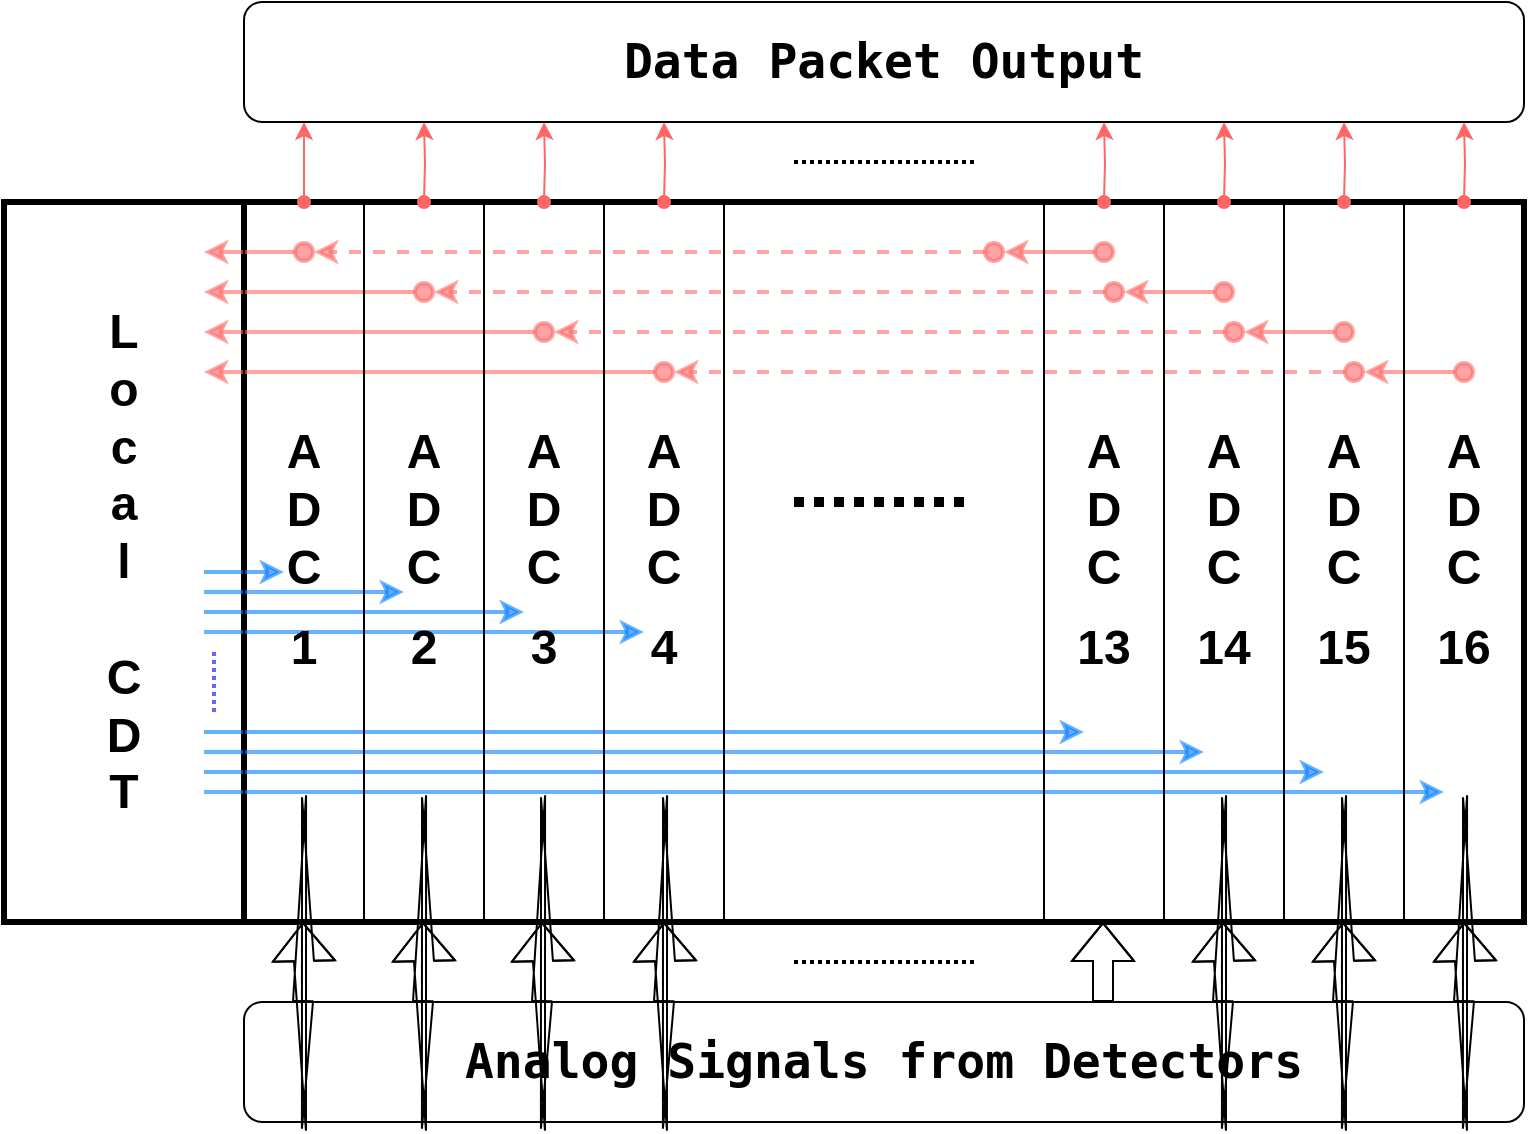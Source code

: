 <mxfile version="14.6.11" type="github">
  <diagram id="c4hljf-op57V5p_WFwa3" name="Page-1">
    <mxGraphModel dx="782" dy="478" grid="1" gridSize="10" guides="1" tooltips="1" connect="1" arrows="1" fold="1" page="1" pageScale="1" pageWidth="850" pageHeight="1100" math="0" shadow="0">
      <root>
        <mxCell id="0" />
        <mxCell id="1" parent="0" />
        <mxCell id="8QlNRYFuqzHitPFtihIb-22" value="&lt;span style=&quot;font-size: 24px&quot;&gt;L&lt;br&gt;o&lt;br&gt;c&lt;br&gt;a&lt;br&gt;l&lt;br&gt;&lt;br&gt;C&lt;/span&gt;&lt;br style=&quot;font-size: 24px&quot;&gt;&lt;span style=&quot;font-size: 24px&quot;&gt;D&lt;/span&gt;&lt;br style=&quot;font-size: 24px&quot;&gt;&lt;span style=&quot;font-size: 24px&quot;&gt;T&lt;/span&gt;" style="rounded=0;whiteSpace=wrap;html=1;fontStyle=1;strokeWidth=3;fillColor=none;" parent="1" vertex="1">
          <mxGeometry x="85" y="120" width="120" height="360" as="geometry" />
        </mxCell>
        <mxCell id="hFf1qqq5Lb1legIOFx4f-27" value="" style="rounded=0;whiteSpace=wrap;html=1;fillColor=none;strokeWidth=3;" vertex="1" parent="1">
          <mxGeometry x="85" y="120" width="760" height="360" as="geometry" />
        </mxCell>
        <mxCell id="69VbU7b6xLRJc8Qlh2rl-4" value="" style="endArrow=classic;html=1;strokeColor=#FF6666;fillColor=#FF6666;gradientColor=none;opacity=60;strokeWidth=2;startArrow=oval;startFill=1;startSize=9;" parent="1" edge="1">
          <mxGeometry width="50" height="50" relative="1" as="geometry">
            <mxPoint x="235" y="145" as="sourcePoint" />
            <mxPoint x="185" y="145" as="targetPoint" />
          </mxGeometry>
        </mxCell>
        <mxCell id="69VbU7b6xLRJc8Qlh2rl-22" value="" style="endArrow=classic;html=1;fillColor=#FF6666;gradientColor=none;opacity=60;strokeWidth=2;strokeColor=#007FFF;" parent="1" edge="1">
          <mxGeometry width="50" height="50" relative="1" as="geometry">
            <mxPoint x="185" y="305" as="sourcePoint" />
            <mxPoint x="225" y="305" as="targetPoint" />
          </mxGeometry>
        </mxCell>
        <mxCell id="hFf1qqq5Lb1legIOFx4f-32" value="" style="endArrow=classic;html=1;strokeColor=#FF6666;fillColor=#FF6666;gradientColor=none;opacity=60;strokeWidth=2;startArrow=oval;startFill=1;startSize=9;" edge="1" parent="1">
          <mxGeometry width="50" height="50" relative="1" as="geometry">
            <mxPoint x="295" y="165" as="sourcePoint" />
            <mxPoint x="185" y="165" as="targetPoint" />
          </mxGeometry>
        </mxCell>
        <mxCell id="hFf1qqq5Lb1legIOFx4f-34" value="" style="endArrow=classic;html=1;strokeColor=#FF6666;fillColor=#FF6666;gradientColor=none;opacity=60;strokeWidth=2;startArrow=oval;startFill=1;startSize=9;" edge="1" parent="1">
          <mxGeometry width="50" height="50" relative="1" as="geometry">
            <mxPoint x="355" y="185" as="sourcePoint" />
            <mxPoint x="185" y="185" as="targetPoint" />
          </mxGeometry>
        </mxCell>
        <mxCell id="hFf1qqq5Lb1legIOFx4f-36" value="" style="endArrow=classic;html=1;strokeColor=#FF6666;fillColor=#FF6666;gradientColor=none;opacity=60;strokeWidth=2;startArrow=oval;startFill=1;startSize=9;" edge="1" parent="1">
          <mxGeometry width="50" height="50" relative="1" as="geometry">
            <mxPoint x="415" y="205" as="sourcePoint" />
            <mxPoint x="185" y="205" as="targetPoint" />
          </mxGeometry>
        </mxCell>
        <mxCell id="hFf1qqq5Lb1legIOFx4f-45" value="" style="endArrow=classic;html=1;strokeColor=#FF6666;fillColor=#FF6666;gradientColor=none;opacity=60;strokeWidth=2;startArrow=oval;startFill=1;startSize=9;" edge="1" parent="1">
          <mxGeometry x="585" y="145" width="50" height="50" as="geometry">
            <mxPoint x="635" y="145" as="sourcePoint" />
            <mxPoint x="585" y="145" as="targetPoint" />
          </mxGeometry>
        </mxCell>
        <mxCell id="hFf1qqq5Lb1legIOFx4f-46" value="" style="endArrow=classic;html=1;strokeColor=#FF6666;fillColor=#FF6666;gradientColor=none;opacity=60;strokeWidth=2;startArrow=oval;startFill=1;startSize=9;" edge="1" parent="1">
          <mxGeometry x="585" y="145" width="50" height="50" as="geometry">
            <mxPoint x="695" y="165" as="sourcePoint" />
            <mxPoint x="645" y="165" as="targetPoint" />
          </mxGeometry>
        </mxCell>
        <mxCell id="hFf1qqq5Lb1legIOFx4f-47" value="" style="endArrow=classic;html=1;strokeColor=#FF6666;fillColor=#FF6666;gradientColor=none;opacity=60;strokeWidth=2;startArrow=oval;startFill=1;startSize=9;" edge="1" parent="1">
          <mxGeometry x="585" y="145" width="50" height="50" as="geometry">
            <mxPoint x="755" y="185" as="sourcePoint" />
            <mxPoint x="705" y="185" as="targetPoint" />
          </mxGeometry>
        </mxCell>
        <mxCell id="hFf1qqq5Lb1legIOFx4f-48" value="" style="endArrow=classic;html=1;strokeColor=#FF6666;fillColor=#FF6666;gradientColor=none;opacity=60;strokeWidth=2;startArrow=oval;startFill=1;startSize=9;" edge="1" parent="1">
          <mxGeometry x="585" y="145" width="50" height="50" as="geometry">
            <mxPoint x="815" y="205" as="sourcePoint" />
            <mxPoint x="765" y="205" as="targetPoint" />
          </mxGeometry>
        </mxCell>
        <mxCell id="hFf1qqq5Lb1legIOFx4f-50" value="" style="endArrow=classic;html=1;strokeColor=#FF6666;fillColor=#FF6666;gradientColor=none;opacity=60;strokeWidth=2;startArrow=oval;startFill=1;dashed=1;startSize=9;" edge="1" parent="1">
          <mxGeometry x="235" y="145" width="50" height="50" as="geometry">
            <mxPoint x="580" y="145" as="sourcePoint" />
            <mxPoint x="240" y="145" as="targetPoint" />
          </mxGeometry>
        </mxCell>
        <mxCell id="hFf1qqq5Lb1legIOFx4f-51" value="" style="endArrow=classic;html=1;strokeColor=#FF6666;fillColor=#FF6666;gradientColor=none;opacity=60;strokeWidth=2;startArrow=oval;startFill=1;dashed=1;startSize=9;" edge="1" parent="1">
          <mxGeometry x="235" y="145" width="50" height="50" as="geometry">
            <mxPoint x="640" y="165" as="sourcePoint" />
            <mxPoint x="300" y="165" as="targetPoint" />
          </mxGeometry>
        </mxCell>
        <mxCell id="hFf1qqq5Lb1legIOFx4f-52" value="" style="endArrow=classic;html=1;strokeColor=#FF6666;fillColor=#FF6666;gradientColor=none;opacity=60;strokeWidth=2;startArrow=oval;startFill=1;dashed=1;startSize=9;" edge="1" parent="1">
          <mxGeometry x="355" y="185" width="50" height="50" as="geometry">
            <mxPoint x="700" y="185" as="sourcePoint" />
            <mxPoint x="360" y="185" as="targetPoint" />
          </mxGeometry>
        </mxCell>
        <mxCell id="hFf1qqq5Lb1legIOFx4f-53" value="" style="endArrow=classic;html=1;strokeColor=#FF6666;fillColor=#FF6666;gradientColor=none;opacity=60;strokeWidth=2;startArrow=oval;startFill=1;dashed=1;startSize=9;" edge="1" parent="1">
          <mxGeometry x="355" y="185" width="50" height="50" as="geometry">
            <mxPoint x="760" y="205" as="sourcePoint" />
            <mxPoint x="420" y="205" as="targetPoint" />
          </mxGeometry>
        </mxCell>
        <mxCell id="hFf1qqq5Lb1legIOFx4f-67" value="" style="endArrow=none;dashed=1;html=1;startSize=9;strokeWidth=5;dashPattern=1 1;" edge="1" parent="1">
          <mxGeometry width="50" height="50" relative="1" as="geometry">
            <mxPoint x="480" y="270" as="sourcePoint" />
            <mxPoint x="570" y="270" as="targetPoint" />
          </mxGeometry>
        </mxCell>
        <mxCell id="hFf1qqq5Lb1legIOFx4f-68" value="" style="endArrow=classic;html=1;fillColor=#FF6666;gradientColor=none;opacity=60;strokeWidth=2;strokeColor=#007FFF;" edge="1" parent="1">
          <mxGeometry width="50" height="50" relative="1" as="geometry">
            <mxPoint x="185" y="315" as="sourcePoint" />
            <mxPoint x="285" y="315" as="targetPoint" />
          </mxGeometry>
        </mxCell>
        <mxCell id="hFf1qqq5Lb1legIOFx4f-69" value="" style="endArrow=classic;html=1;fillColor=#FF6666;gradientColor=none;opacity=60;strokeWidth=2;strokeColor=#007FFF;" edge="1" parent="1">
          <mxGeometry width="50" height="50" relative="1" as="geometry">
            <mxPoint x="185" y="325" as="sourcePoint" />
            <mxPoint x="345" y="325" as="targetPoint" />
          </mxGeometry>
        </mxCell>
        <mxCell id="hFf1qqq5Lb1legIOFx4f-70" value="" style="endArrow=classic;html=1;fillColor=#FF6666;gradientColor=none;opacity=60;strokeWidth=2;strokeColor=#007FFF;" edge="1" parent="1">
          <mxGeometry width="50" height="50" relative="1" as="geometry">
            <mxPoint x="185" y="335" as="sourcePoint" />
            <mxPoint x="405" y="335" as="targetPoint" />
          </mxGeometry>
        </mxCell>
        <mxCell id="hFf1qqq5Lb1legIOFx4f-71" value="" style="endArrow=classic;html=1;fillColor=#FF6666;gradientColor=none;opacity=60;strokeWidth=2;strokeColor=#007FFF;" edge="1" parent="1">
          <mxGeometry width="50" height="50" relative="1" as="geometry">
            <mxPoint x="185" y="385" as="sourcePoint" />
            <mxPoint x="625" y="385" as="targetPoint" />
          </mxGeometry>
        </mxCell>
        <mxCell id="hFf1qqq5Lb1legIOFx4f-72" value="" style="endArrow=classic;html=1;fillColor=#FF6666;gradientColor=none;opacity=60;strokeWidth=2;strokeColor=#007FFF;" edge="1" parent="1">
          <mxGeometry width="50" height="50" relative="1" as="geometry">
            <mxPoint x="185" y="395" as="sourcePoint" />
            <mxPoint x="685" y="395" as="targetPoint" />
          </mxGeometry>
        </mxCell>
        <mxCell id="hFf1qqq5Lb1legIOFx4f-73" value="" style="endArrow=classic;html=1;fillColor=#FF6666;gradientColor=none;opacity=60;strokeWidth=2;strokeColor=#007FFF;" edge="1" parent="1">
          <mxGeometry width="50" height="50" relative="1" as="geometry">
            <mxPoint x="185" y="405" as="sourcePoint" />
            <mxPoint x="745" y="405" as="targetPoint" />
          </mxGeometry>
        </mxCell>
        <mxCell id="hFf1qqq5Lb1legIOFx4f-74" value="" style="endArrow=classic;html=1;fillColor=#FF6666;gradientColor=none;opacity=60;strokeWidth=2;strokeColor=#007FFF;" edge="1" parent="1">
          <mxGeometry width="50" height="50" relative="1" as="geometry">
            <mxPoint x="185" y="415" as="sourcePoint" />
            <mxPoint x="805" y="415" as="targetPoint" />
          </mxGeometry>
        </mxCell>
        <mxCell id="8QlNRYFuqzHitPFtihIb-23" value="&lt;span style=&quot;font-size: 24px&quot;&gt;A&lt;/span&gt;&lt;br&gt;&lt;span style=&quot;font-size: 24px&quot;&gt;D&lt;/span&gt;&lt;br&gt;&lt;span style=&quot;font-size: 24px&quot;&gt;C&lt;/span&gt;&lt;br&gt;&lt;p&gt;&lt;font style=&quot;font-size: 24px&quot;&gt;1&lt;/font&gt;&lt;/p&gt;&lt;p&gt;&lt;/p&gt;" style="rounded=0;whiteSpace=wrap;html=1;fontStyle=1;fillColor=none;" parent="1" vertex="1">
          <mxGeometry x="205" y="120" width="60" height="360" as="geometry" />
        </mxCell>
        <mxCell id="8QlNRYFuqzHitPFtihIb-76" style="edgeStyle=orthogonalEdgeStyle;rounded=0;orthogonalLoop=1;jettySize=auto;html=1;exitX=0.5;exitY=1;exitDx=0;exitDy=0;startArrow=block;startFill=1;endArrow=none;endFill=0;shape=flexArrow;fontStyle=1" parent="1" edge="1">
          <mxGeometry relative="1" as="geometry">
            <mxPoint x="634.5" y="520" as="targetPoint" />
            <mxPoint x="634.5" y="480" as="sourcePoint" />
            <Array as="points">
              <mxPoint x="635" y="500" />
              <mxPoint x="635" y="500" />
            </Array>
          </mxGeometry>
        </mxCell>
        <mxCell id="8QlNRYFuqzHitPFtihIb-77" value="&lt;pre&gt;&lt;font style=&quot;font-size: 24px&quot;&gt;Analog Signals from Detectors&lt;/font&gt;&lt;/pre&gt;" style="rounded=1;whiteSpace=wrap;html=1;fontStyle=1" parent="1" vertex="1">
          <mxGeometry x="205" y="520" width="640" height="60" as="geometry" />
        </mxCell>
        <mxCell id="8QlNRYFuqzHitPFtihIb-44" style="edgeStyle=orthogonalEdgeStyle;rounded=0;orthogonalLoop=1;jettySize=auto;html=1;fillColor=#e51400;startArrow=oval;startFill=1;strokeWidth=1;fontStyle=1;strokeColor=#FF6666;" parent="1" source="8QlNRYFuqzHitPFtihIb-23" edge="1">
          <mxGeometry relative="1" as="geometry">
            <mxPoint x="235" y="80" as="targetPoint" />
          </mxGeometry>
        </mxCell>
        <mxCell id="hFf1qqq5Lb1legIOFx4f-1" value="&lt;pre&gt;&lt;font style=&quot;font-size: 24px&quot;&gt;Data Packet Output&lt;/font&gt;&lt;/pre&gt;" style="rounded=1;whiteSpace=wrap;html=1;fontStyle=1" vertex="1" parent="1">
          <mxGeometry x="205" y="20" width="640" height="60" as="geometry" />
        </mxCell>
        <mxCell id="hFf1qqq5Lb1legIOFx4f-31" value="&lt;span style=&quot;font-size: 24px&quot;&gt;A&lt;/span&gt;&lt;br&gt;&lt;span style=&quot;font-size: 24px&quot;&gt;D&lt;/span&gt;&lt;br&gt;&lt;span style=&quot;font-size: 24px&quot;&gt;C&lt;/span&gt;&lt;br&gt;&lt;p&gt;&lt;font style=&quot;font-size: 24px&quot;&gt;2&lt;/font&gt;&lt;/p&gt;&lt;p&gt;&lt;/p&gt;" style="rounded=0;whiteSpace=wrap;html=1;fontStyle=1;fillColor=none;" vertex="1" parent="1">
          <mxGeometry x="265" y="120" width="60" height="360" as="geometry" />
        </mxCell>
        <mxCell id="hFf1qqq5Lb1legIOFx4f-33" value="&lt;span style=&quot;font-size: 24px&quot;&gt;A&lt;/span&gt;&lt;br&gt;&lt;span style=&quot;font-size: 24px&quot;&gt;D&lt;/span&gt;&lt;br&gt;&lt;span style=&quot;font-size: 24px&quot;&gt;C&lt;/span&gt;&lt;br&gt;&lt;p&gt;&lt;font style=&quot;font-size: 24px&quot;&gt;3&lt;/font&gt;&lt;/p&gt;&lt;p&gt;&lt;/p&gt;" style="rounded=0;whiteSpace=wrap;html=1;fontStyle=1;fillColor=none;" vertex="1" parent="1">
          <mxGeometry x="325" y="120" width="60" height="360" as="geometry" />
        </mxCell>
        <mxCell id="hFf1qqq5Lb1legIOFx4f-35" value="&lt;span style=&quot;font-size: 24px&quot;&gt;A&lt;/span&gt;&lt;br&gt;&lt;span style=&quot;font-size: 24px&quot;&gt;D&lt;/span&gt;&lt;br&gt;&lt;span style=&quot;font-size: 24px&quot;&gt;C&lt;/span&gt;&lt;br&gt;&lt;p&gt;&lt;font style=&quot;font-size: 24px&quot;&gt;4&lt;/font&gt;&lt;/p&gt;&lt;p&gt;&lt;/p&gt;" style="rounded=0;whiteSpace=wrap;html=1;fontStyle=1;fillColor=none;" vertex="1" parent="1">
          <mxGeometry x="385" y="120" width="60" height="360" as="geometry" />
        </mxCell>
        <mxCell id="hFf1qqq5Lb1legIOFx4f-41" value="&lt;span style=&quot;font-size: 24px&quot;&gt;A&lt;/span&gt;&lt;br&gt;&lt;span style=&quot;font-size: 24px&quot;&gt;D&lt;/span&gt;&lt;br&gt;&lt;span style=&quot;font-size: 24px&quot;&gt;C&lt;/span&gt;&lt;br&gt;&lt;p&gt;&lt;font style=&quot;font-size: 24px&quot;&gt;16&lt;/font&gt;&lt;/p&gt;&lt;p&gt;&lt;/p&gt;" style="rounded=0;whiteSpace=wrap;html=1;fontStyle=1;fillColor=none;" vertex="1" parent="1">
          <mxGeometry x="785" y="120" width="60" height="360" as="geometry" />
        </mxCell>
        <mxCell id="hFf1qqq5Lb1legIOFx4f-42" value="&lt;span style=&quot;font-size: 24px&quot;&gt;A&lt;/span&gt;&lt;br&gt;&lt;span style=&quot;font-size: 24px&quot;&gt;D&lt;/span&gt;&lt;br&gt;&lt;span style=&quot;font-size: 24px&quot;&gt;C&lt;/span&gt;&lt;br&gt;&lt;p&gt;&lt;font style=&quot;font-size: 24px&quot;&gt;15&lt;/font&gt;&lt;/p&gt;&lt;p&gt;&lt;/p&gt;" style="rounded=0;whiteSpace=wrap;html=1;fontStyle=1;fillColor=none;" vertex="1" parent="1">
          <mxGeometry x="725" y="120" width="60" height="360" as="geometry" />
        </mxCell>
        <mxCell id="hFf1qqq5Lb1legIOFx4f-43" value="&lt;span style=&quot;font-size: 24px&quot;&gt;A&lt;/span&gt;&lt;br&gt;&lt;span style=&quot;font-size: 24px&quot;&gt;D&lt;/span&gt;&lt;br&gt;&lt;span style=&quot;font-size: 24px&quot;&gt;C&lt;/span&gt;&lt;br&gt;&lt;p&gt;&lt;font style=&quot;font-size: 24px&quot;&gt;14&lt;/font&gt;&lt;/p&gt;&lt;p&gt;&lt;/p&gt;" style="rounded=0;whiteSpace=wrap;html=1;fontStyle=1;fillColor=none;" vertex="1" parent="1">
          <mxGeometry x="665" y="120" width="60" height="360" as="geometry" />
        </mxCell>
        <mxCell id="hFf1qqq5Lb1legIOFx4f-44" value="&lt;span style=&quot;font-size: 24px&quot;&gt;A&lt;/span&gt;&lt;br&gt;&lt;span style=&quot;font-size: 24px&quot;&gt;D&lt;/span&gt;&lt;br&gt;&lt;span style=&quot;font-size: 24px&quot;&gt;C&lt;/span&gt;&lt;br&gt;&lt;p&gt;&lt;font style=&quot;font-size: 24px&quot;&gt;13&lt;/font&gt;&lt;/p&gt;&lt;p&gt;&lt;/p&gt;" style="rounded=0;whiteSpace=wrap;html=1;fontStyle=1;fillColor=none;" vertex="1" parent="1">
          <mxGeometry x="605" y="120" width="60" height="360" as="geometry" />
        </mxCell>
        <mxCell id="hFf1qqq5Lb1legIOFx4f-57" style="edgeStyle=orthogonalEdgeStyle;rounded=0;orthogonalLoop=1;jettySize=auto;html=1;fillColor=#e51400;startArrow=oval;startFill=1;strokeWidth=1;fontStyle=1;strokeColor=#FF6666;" edge="1" parent="1">
          <mxGeometry relative="1" as="geometry">
            <mxPoint x="295" y="80" as="targetPoint" />
            <mxPoint x="295" y="120" as="sourcePoint" />
          </mxGeometry>
        </mxCell>
        <mxCell id="hFf1qqq5Lb1legIOFx4f-60" value="" style="group" vertex="1" connectable="0" parent="1">
          <mxGeometry x="355" y="80" width="60" height="40" as="geometry" />
        </mxCell>
        <mxCell id="hFf1qqq5Lb1legIOFx4f-58" style="edgeStyle=orthogonalEdgeStyle;rounded=0;orthogonalLoop=1;jettySize=auto;html=1;fillColor=#e51400;startArrow=oval;startFill=1;strokeWidth=1;fontStyle=1;strokeColor=#FF6666;" edge="1" parent="hFf1qqq5Lb1legIOFx4f-60">
          <mxGeometry relative="1" as="geometry">
            <mxPoint as="targetPoint" />
            <mxPoint y="40" as="sourcePoint" />
          </mxGeometry>
        </mxCell>
        <mxCell id="hFf1qqq5Lb1legIOFx4f-59" style="edgeStyle=orthogonalEdgeStyle;rounded=0;orthogonalLoop=1;jettySize=auto;html=1;fillColor=#e51400;startArrow=oval;startFill=1;strokeWidth=1;fontStyle=1;strokeColor=#FF6666;" edge="1" parent="hFf1qqq5Lb1legIOFx4f-60">
          <mxGeometry relative="1" as="geometry">
            <mxPoint x="60" as="targetPoint" />
            <mxPoint x="60" y="40" as="sourcePoint" />
          </mxGeometry>
        </mxCell>
        <mxCell id="hFf1qqq5Lb1legIOFx4f-66" value="" style="group" vertex="1" connectable="0" parent="1">
          <mxGeometry x="635" y="80" width="180" height="40" as="geometry" />
        </mxCell>
        <mxCell id="hFf1qqq5Lb1legIOFx4f-61" style="edgeStyle=orthogonalEdgeStyle;rounded=0;orthogonalLoop=1;jettySize=auto;html=1;fillColor=#e51400;startArrow=oval;startFill=1;strokeWidth=1;fontStyle=1;strokeColor=#FF6666;" edge="1" parent="hFf1qqq5Lb1legIOFx4f-66">
          <mxGeometry relative="1" as="geometry">
            <mxPoint as="targetPoint" />
            <mxPoint y="40" as="sourcePoint" />
          </mxGeometry>
        </mxCell>
        <mxCell id="hFf1qqq5Lb1legIOFx4f-62" style="edgeStyle=orthogonalEdgeStyle;rounded=0;orthogonalLoop=1;jettySize=auto;html=1;fillColor=#e51400;startArrow=oval;startFill=1;strokeWidth=1;fontStyle=1;strokeColor=#FF6666;" edge="1" parent="hFf1qqq5Lb1legIOFx4f-66">
          <mxGeometry relative="1" as="geometry">
            <mxPoint x="60" as="targetPoint" />
            <mxPoint x="60" y="40" as="sourcePoint" />
          </mxGeometry>
        </mxCell>
        <mxCell id="hFf1qqq5Lb1legIOFx4f-63" value="" style="group" vertex="1" connectable="0" parent="hFf1qqq5Lb1legIOFx4f-66">
          <mxGeometry x="120" width="60" height="40" as="geometry" />
        </mxCell>
        <mxCell id="hFf1qqq5Lb1legIOFx4f-64" style="edgeStyle=orthogonalEdgeStyle;rounded=0;orthogonalLoop=1;jettySize=auto;html=1;fillColor=#e51400;startArrow=oval;startFill=1;strokeWidth=1;fontStyle=1;strokeColor=#FF6666;" edge="1" parent="hFf1qqq5Lb1legIOFx4f-63">
          <mxGeometry relative="1" as="geometry">
            <mxPoint as="targetPoint" />
            <mxPoint y="40" as="sourcePoint" />
          </mxGeometry>
        </mxCell>
        <mxCell id="hFf1qqq5Lb1legIOFx4f-65" style="edgeStyle=orthogonalEdgeStyle;rounded=0;orthogonalLoop=1;jettySize=auto;html=1;fillColor=#e51400;startArrow=oval;startFill=1;strokeWidth=1;fontStyle=1;strokeColor=#FF6666;" edge="1" parent="hFf1qqq5Lb1legIOFx4f-63">
          <mxGeometry relative="1" as="geometry">
            <mxPoint x="60" as="targetPoint" />
            <mxPoint x="60" y="40" as="sourcePoint" />
          </mxGeometry>
        </mxCell>
        <mxCell id="hFf1qqq5Lb1legIOFx4f-78" style="edgeStyle=orthogonalEdgeStyle;rounded=0;orthogonalLoop=1;jettySize=auto;html=1;exitX=0.5;exitY=1;exitDx=0;exitDy=0;startArrow=block;startFill=1;endArrow=none;endFill=0;shape=flexArrow;fontStyle=1" edge="1" parent="1">
          <mxGeometry relative="1" as="geometry">
            <mxPoint x="694.5" y="520" as="targetPoint" />
            <mxPoint x="694.5" y="480" as="sourcePoint" />
          </mxGeometry>
        </mxCell>
        <mxCell id="hFf1qqq5Lb1legIOFx4f-79" style="edgeStyle=orthogonalEdgeStyle;rounded=0;orthogonalLoop=1;jettySize=auto;html=1;exitX=0.5;exitY=1;exitDx=0;exitDy=0;startArrow=block;startFill=1;endArrow=none;endFill=0;shape=flexArrow;fontStyle=1" edge="1" parent="1">
          <mxGeometry relative="1" as="geometry">
            <mxPoint x="754.5" y="520" as="targetPoint" />
            <mxPoint x="754.5" y="480" as="sourcePoint" />
          </mxGeometry>
        </mxCell>
        <mxCell id="hFf1qqq5Lb1legIOFx4f-80" style="edgeStyle=orthogonalEdgeStyle;rounded=0;orthogonalLoop=1;jettySize=auto;html=1;exitX=0.5;exitY=1;exitDx=0;exitDy=0;startArrow=block;startFill=1;endArrow=none;endFill=0;shape=flexArrow;fontStyle=1" edge="1" parent="1">
          <mxGeometry relative="1" as="geometry">
            <mxPoint x="815" y="520" as="targetPoint" />
            <mxPoint x="815" y="480" as="sourcePoint" />
          </mxGeometry>
        </mxCell>
        <mxCell id="hFf1qqq5Lb1legIOFx4f-81" style="edgeStyle=orthogonalEdgeStyle;rounded=0;orthogonalLoop=1;jettySize=auto;html=1;exitX=0.5;exitY=1;exitDx=0;exitDy=0;startArrow=block;startFill=1;endArrow=none;endFill=0;shape=flexArrow;fontStyle=1" edge="1" parent="1">
          <mxGeometry relative="1" as="geometry">
            <mxPoint x="234.5" y="520" as="targetPoint" />
            <mxPoint x="234.5" y="480" as="sourcePoint" />
          </mxGeometry>
        </mxCell>
        <mxCell id="hFf1qqq5Lb1legIOFx4f-82" style="edgeStyle=orthogonalEdgeStyle;rounded=0;orthogonalLoop=1;jettySize=auto;html=1;exitX=0.5;exitY=1;exitDx=0;exitDy=0;startArrow=block;startFill=1;endArrow=none;endFill=0;shape=flexArrow;fontStyle=1" edge="1" parent="1">
          <mxGeometry relative="1" as="geometry">
            <mxPoint x="294.5" y="520" as="targetPoint" />
            <mxPoint x="294.5" y="480" as="sourcePoint" />
          </mxGeometry>
        </mxCell>
        <mxCell id="hFf1qqq5Lb1legIOFx4f-83" style="edgeStyle=orthogonalEdgeStyle;rounded=0;orthogonalLoop=1;jettySize=auto;html=1;exitX=0.5;exitY=1;exitDx=0;exitDy=0;startArrow=block;startFill=1;endArrow=none;endFill=0;shape=flexArrow;fontStyle=1" edge="1" parent="1">
          <mxGeometry relative="1" as="geometry">
            <mxPoint x="354" y="520" as="targetPoint" />
            <mxPoint x="354" y="480" as="sourcePoint" />
          </mxGeometry>
        </mxCell>
        <mxCell id="hFf1qqq5Lb1legIOFx4f-84" style="edgeStyle=orthogonalEdgeStyle;rounded=0;orthogonalLoop=1;jettySize=auto;html=1;exitX=0.5;exitY=1;exitDx=0;exitDy=0;startArrow=block;startFill=1;endArrow=none;endFill=0;shape=flexArrow;fontStyle=1" edge="1" parent="1">
          <mxGeometry relative="1" as="geometry">
            <mxPoint x="415" y="520" as="targetPoint" />
            <mxPoint x="415" y="480" as="sourcePoint" />
          </mxGeometry>
        </mxCell>
        <mxCell id="hFf1qqq5Lb1legIOFx4f-85" value="" style="endArrow=none;dashed=1;html=1;startSize=9;strokeWidth=2;dashPattern=1 1;" edge="1" parent="1">
          <mxGeometry width="50" height="50" relative="1" as="geometry">
            <mxPoint x="480" y="500" as="sourcePoint" />
            <mxPoint x="570" y="500" as="targetPoint" />
          </mxGeometry>
        </mxCell>
        <mxCell id="hFf1qqq5Lb1legIOFx4f-88" value="" style="endArrow=none;dashed=1;html=1;startSize=9;strokeWidth=2;dashPattern=1 1;" edge="1" parent="1">
          <mxGeometry width="50" height="50" relative="1" as="geometry">
            <mxPoint x="480" y="100" as="sourcePoint" />
            <mxPoint x="570" y="100" as="targetPoint" />
          </mxGeometry>
        </mxCell>
        <mxCell id="hFf1qqq5Lb1legIOFx4f-89" value="" style="endArrow=none;dashed=1;html=1;startSize=9;strokeWidth=2;dashPattern=1 1;strokeColor=#6666FF;" edge="1" parent="1">
          <mxGeometry width="50" height="50" relative="1" as="geometry">
            <mxPoint x="190" y="345" as="sourcePoint" />
            <mxPoint x="190" y="375" as="targetPoint" />
          </mxGeometry>
        </mxCell>
      </root>
    </mxGraphModel>
  </diagram>
</mxfile>
